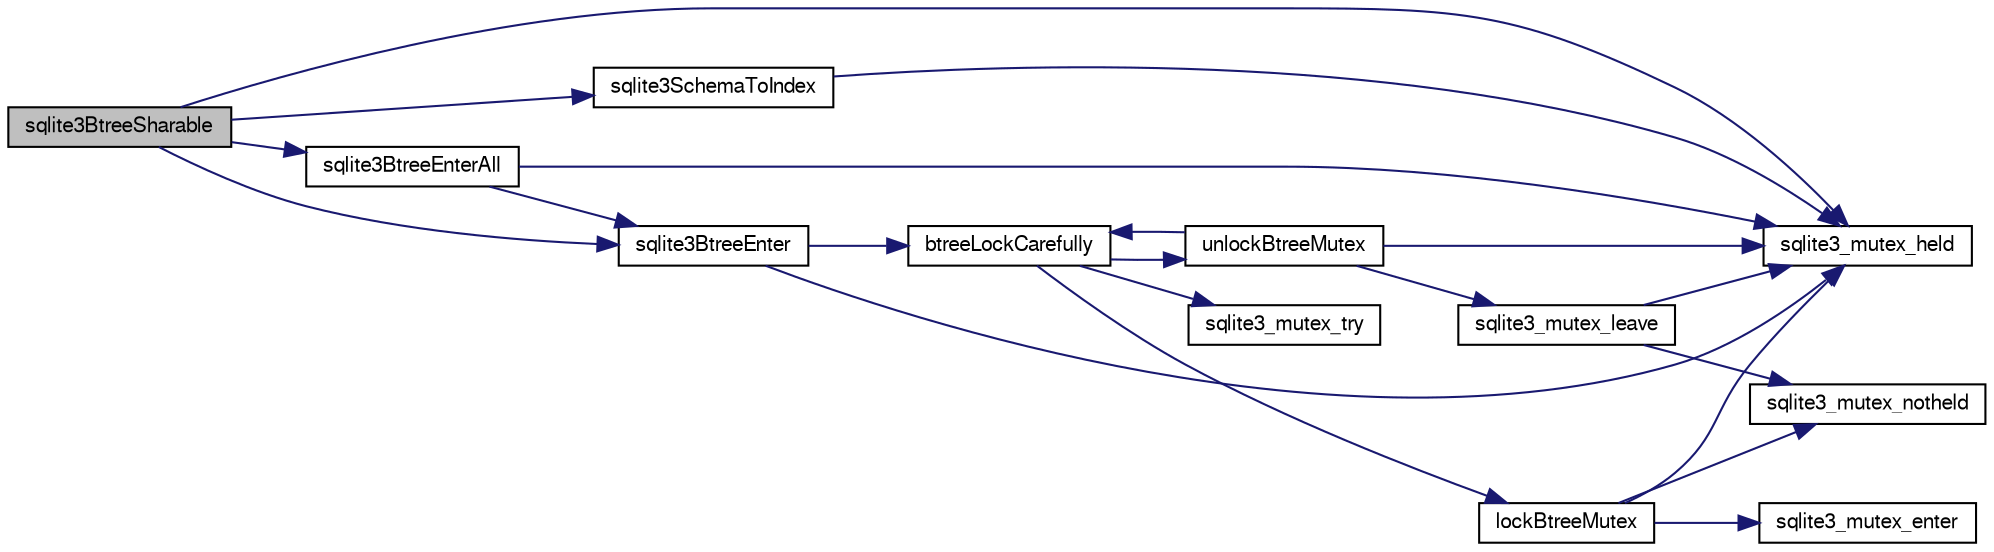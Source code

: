 digraph "sqlite3BtreeSharable"
{
  edge [fontname="FreeSans",fontsize="10",labelfontname="FreeSans",labelfontsize="10"];
  node [fontname="FreeSans",fontsize="10",shape=record];
  rankdir="LR";
  Node466897 [label="sqlite3BtreeSharable",height=0.2,width=0.4,color="black", fillcolor="grey75", style="filled", fontcolor="black"];
  Node466897 -> Node466898 [color="midnightblue",fontsize="10",style="solid",fontname="FreeSans"];
  Node466898 [label="sqlite3_mutex_held",height=0.2,width=0.4,color="black", fillcolor="white", style="filled",URL="$sqlite3_8c.html#acf77da68932b6bc163c5e68547ecc3e7"];
  Node466897 -> Node466899 [color="midnightblue",fontsize="10",style="solid",fontname="FreeSans"];
  Node466899 [label="sqlite3SchemaToIndex",height=0.2,width=0.4,color="black", fillcolor="white", style="filled",URL="$sqlite3_8c.html#ad9ef77a42022f1f8c8ab71b5761f5134"];
  Node466899 -> Node466898 [color="midnightblue",fontsize="10",style="solid",fontname="FreeSans"];
  Node466897 -> Node466900 [color="midnightblue",fontsize="10",style="solid",fontname="FreeSans"];
  Node466900 [label="sqlite3BtreeEnter",height=0.2,width=0.4,color="black", fillcolor="white", style="filled",URL="$sqlite3_8c.html#afa05d700ca373993fe6b0525b867feff"];
  Node466900 -> Node466898 [color="midnightblue",fontsize="10",style="solid",fontname="FreeSans"];
  Node466900 -> Node466901 [color="midnightblue",fontsize="10",style="solid",fontname="FreeSans"];
  Node466901 [label="btreeLockCarefully",height=0.2,width=0.4,color="black", fillcolor="white", style="filled",URL="$sqlite3_8c.html#a796746b1c1e4d6926960636bd74c79d7"];
  Node466901 -> Node466902 [color="midnightblue",fontsize="10",style="solid",fontname="FreeSans"];
  Node466902 [label="sqlite3_mutex_try",height=0.2,width=0.4,color="black", fillcolor="white", style="filled",URL="$sqlite3_8c.html#a196f84b09bdfda96ae5ae23189be1ec8"];
  Node466901 -> Node466903 [color="midnightblue",fontsize="10",style="solid",fontname="FreeSans"];
  Node466903 [label="unlockBtreeMutex",height=0.2,width=0.4,color="black", fillcolor="white", style="filled",URL="$sqlite3_8c.html#a29bc7d1c753dfa2af9fb296b7dc19a4a"];
  Node466903 -> Node466898 [color="midnightblue",fontsize="10",style="solid",fontname="FreeSans"];
  Node466903 -> Node466904 [color="midnightblue",fontsize="10",style="solid",fontname="FreeSans"];
  Node466904 [label="sqlite3_mutex_leave",height=0.2,width=0.4,color="black", fillcolor="white", style="filled",URL="$sqlite3_8c.html#a5838d235601dbd3c1fa993555c6bcc93"];
  Node466904 -> Node466898 [color="midnightblue",fontsize="10",style="solid",fontname="FreeSans"];
  Node466904 -> Node466905 [color="midnightblue",fontsize="10",style="solid",fontname="FreeSans"];
  Node466905 [label="sqlite3_mutex_notheld",height=0.2,width=0.4,color="black", fillcolor="white", style="filled",URL="$sqlite3_8c.html#a83967c837c1c000d3b5adcfaa688f5dc"];
  Node466903 -> Node466901 [color="midnightblue",fontsize="10",style="solid",fontname="FreeSans"];
  Node466901 -> Node466906 [color="midnightblue",fontsize="10",style="solid",fontname="FreeSans"];
  Node466906 [label="lockBtreeMutex",height=0.2,width=0.4,color="black", fillcolor="white", style="filled",URL="$sqlite3_8c.html#ab1714bc62ac8a451c7b17bc53053ca53"];
  Node466906 -> Node466905 [color="midnightblue",fontsize="10",style="solid",fontname="FreeSans"];
  Node466906 -> Node466898 [color="midnightblue",fontsize="10",style="solid",fontname="FreeSans"];
  Node466906 -> Node466907 [color="midnightblue",fontsize="10",style="solid",fontname="FreeSans"];
  Node466907 [label="sqlite3_mutex_enter",height=0.2,width=0.4,color="black", fillcolor="white", style="filled",URL="$sqlite3_8c.html#a1c12cde690bd89f104de5cbad12a6bf5"];
  Node466897 -> Node466908 [color="midnightblue",fontsize="10",style="solid",fontname="FreeSans"];
  Node466908 [label="sqlite3BtreeEnterAll",height=0.2,width=0.4,color="black", fillcolor="white", style="filled",URL="$sqlite3_8c.html#a7e8c5e623a61d322d3622c3e6202d735"];
  Node466908 -> Node466898 [color="midnightblue",fontsize="10",style="solid",fontname="FreeSans"];
  Node466908 -> Node466900 [color="midnightblue",fontsize="10",style="solid",fontname="FreeSans"];
}

